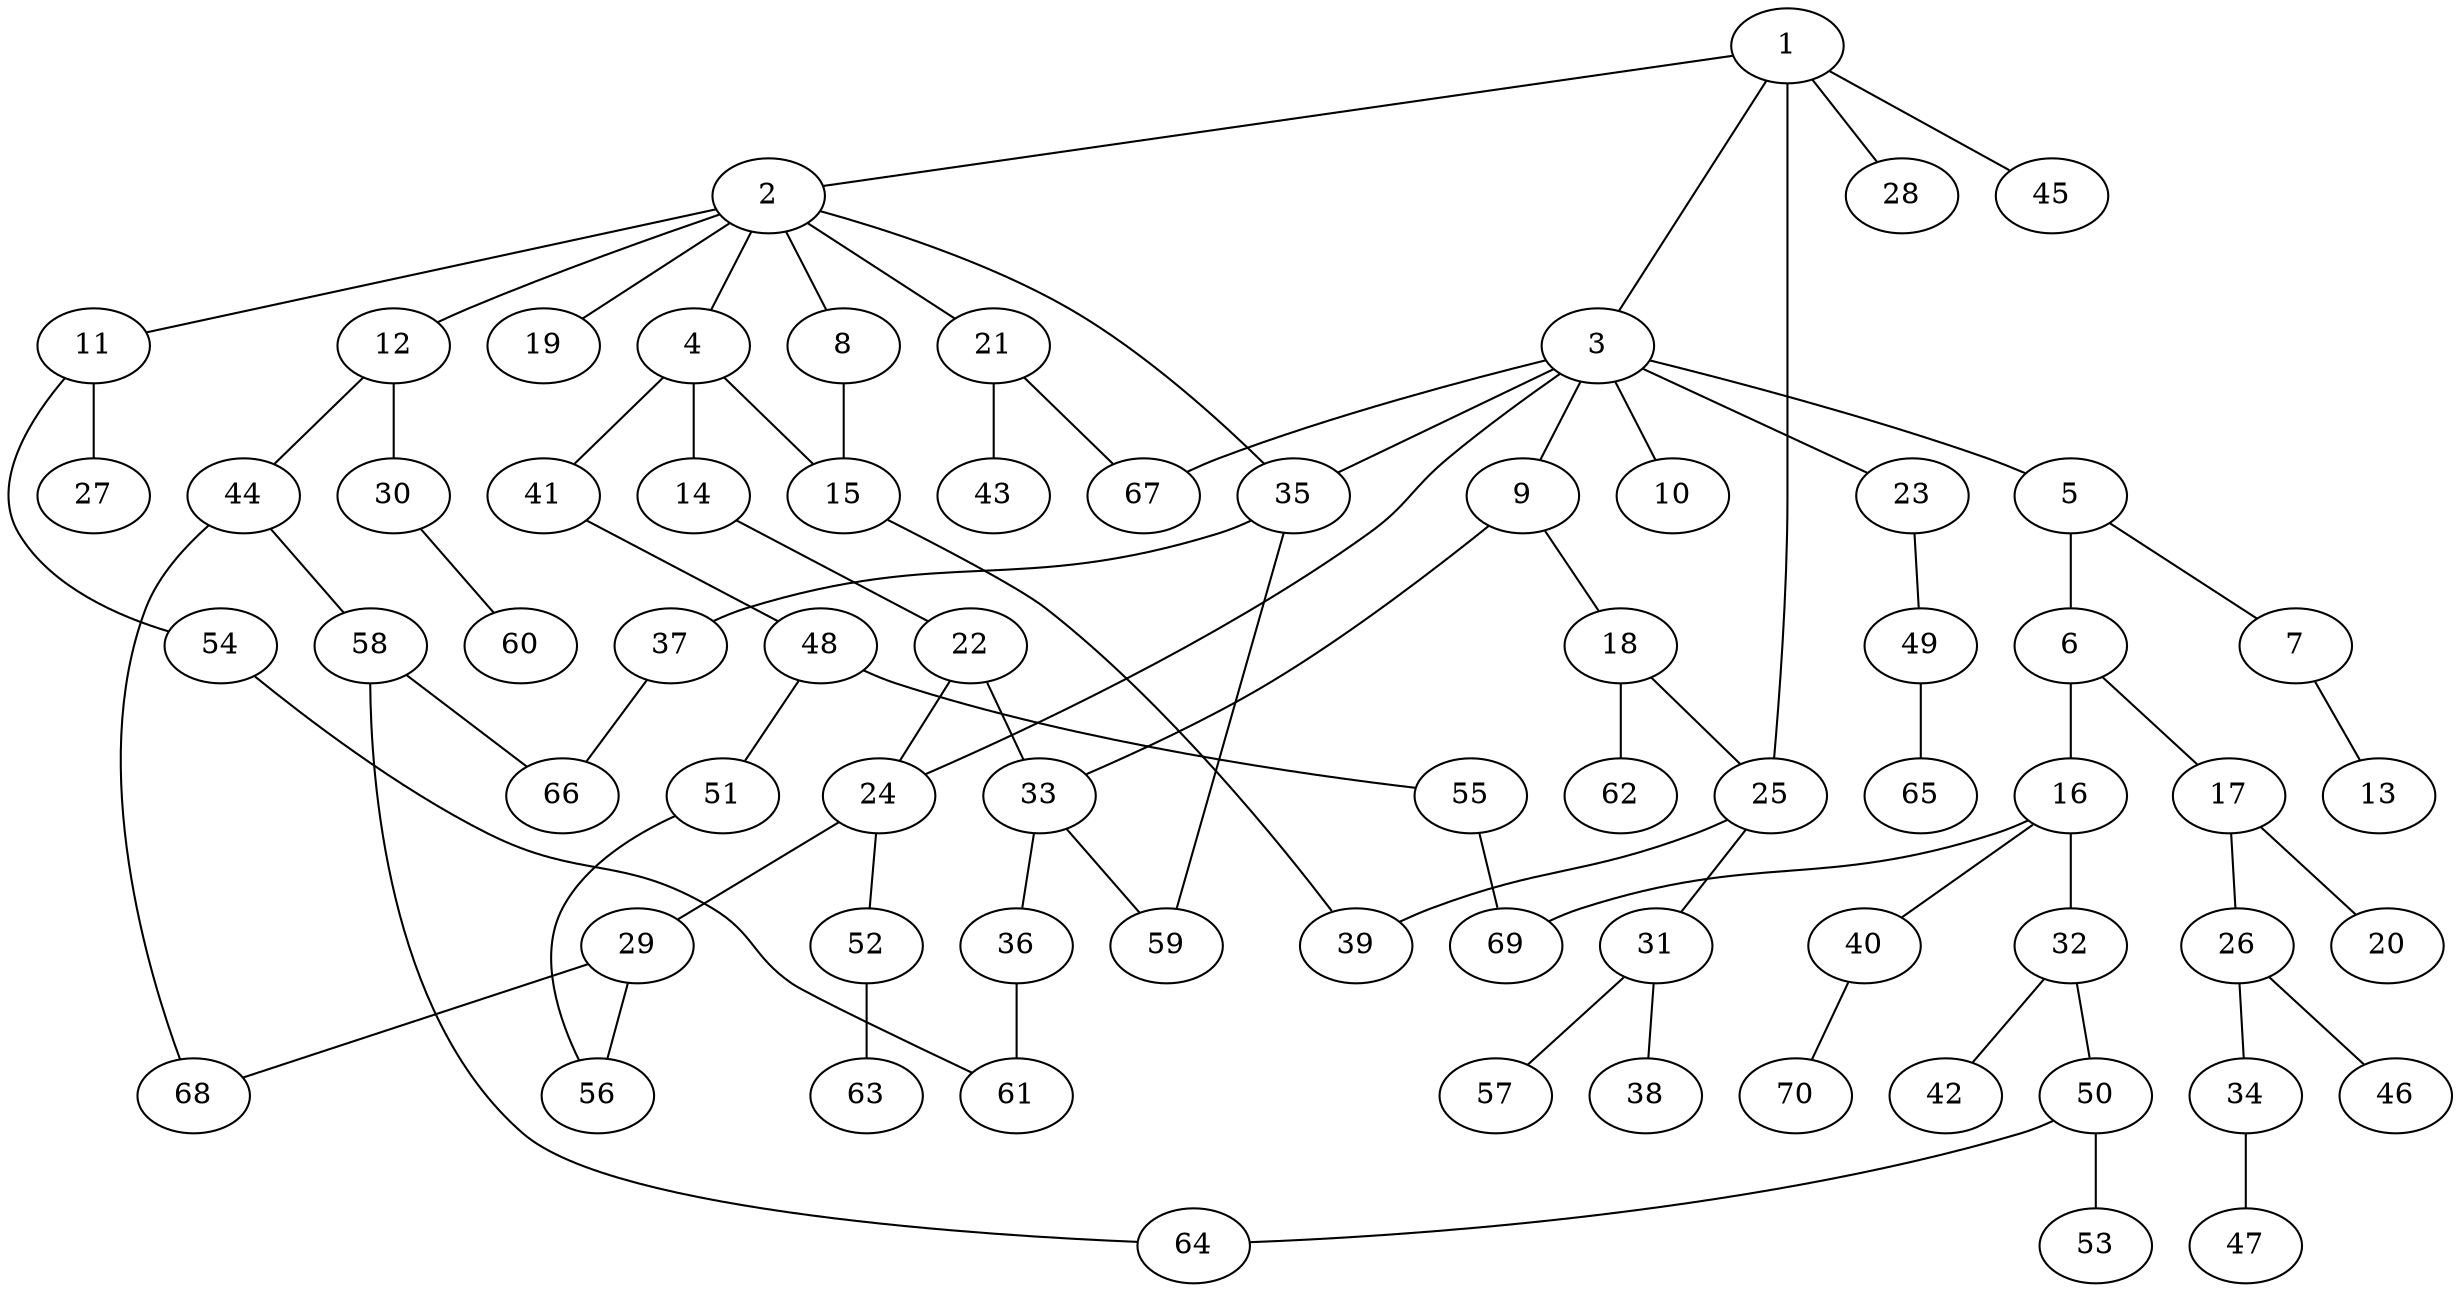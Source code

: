 graph graphname {1--2
1--3
1--25
1--28
1--45
2--4
2--8
2--11
2--12
2--19
2--21
2--35
3--5
3--9
3--10
3--23
3--24
3--35
3--67
4--14
4--15
4--41
5--6
5--7
6--16
6--17
7--13
8--15
9--18
9--33
11--27
11--54
12--30
12--44
14--22
15--39
16--32
16--40
16--69
17--20
17--26
18--25
18--62
21--43
21--67
22--24
22--33
23--49
24--29
24--52
25--31
25--39
26--34
26--46
29--56
29--68
30--60
31--38
31--57
32--42
32--50
33--36
33--59
34--47
35--37
35--59
36--61
37--66
40--70
41--48
44--58
44--68
48--51
48--55
49--65
50--53
50--64
51--56
52--63
54--61
55--69
58--64
58--66
}